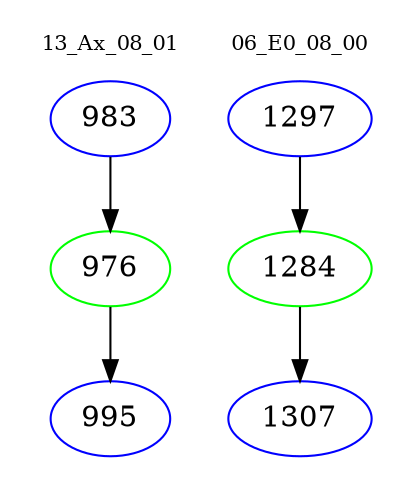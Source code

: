 digraph{
subgraph cluster_0 {
color = white
label = "13_Ax_08_01";
fontsize=10;
T0_983 [label="983", color="blue"]
T0_983 -> T0_976 [color="black"]
T0_976 [label="976", color="green"]
T0_976 -> T0_995 [color="black"]
T0_995 [label="995", color="blue"]
}
subgraph cluster_1 {
color = white
label = "06_E0_08_00";
fontsize=10;
T1_1297 [label="1297", color="blue"]
T1_1297 -> T1_1284 [color="black"]
T1_1284 [label="1284", color="green"]
T1_1284 -> T1_1307 [color="black"]
T1_1307 [label="1307", color="blue"]
}
}
